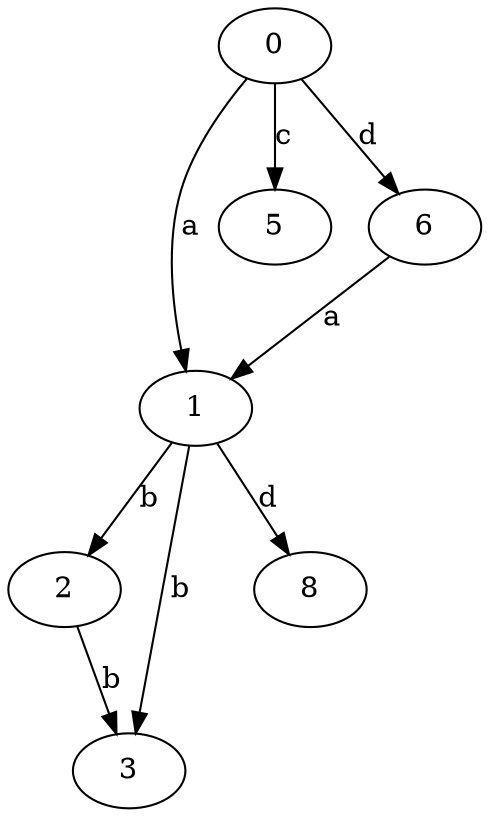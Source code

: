 strict digraph  {
1;
2;
3;
5;
0;
6;
8;
1 -> 2  [label=b];
1 -> 3  [label=b];
1 -> 8  [label=d];
2 -> 3  [label=b];
0 -> 1  [label=a];
0 -> 5  [label=c];
0 -> 6  [label=d];
6 -> 1  [label=a];
}
